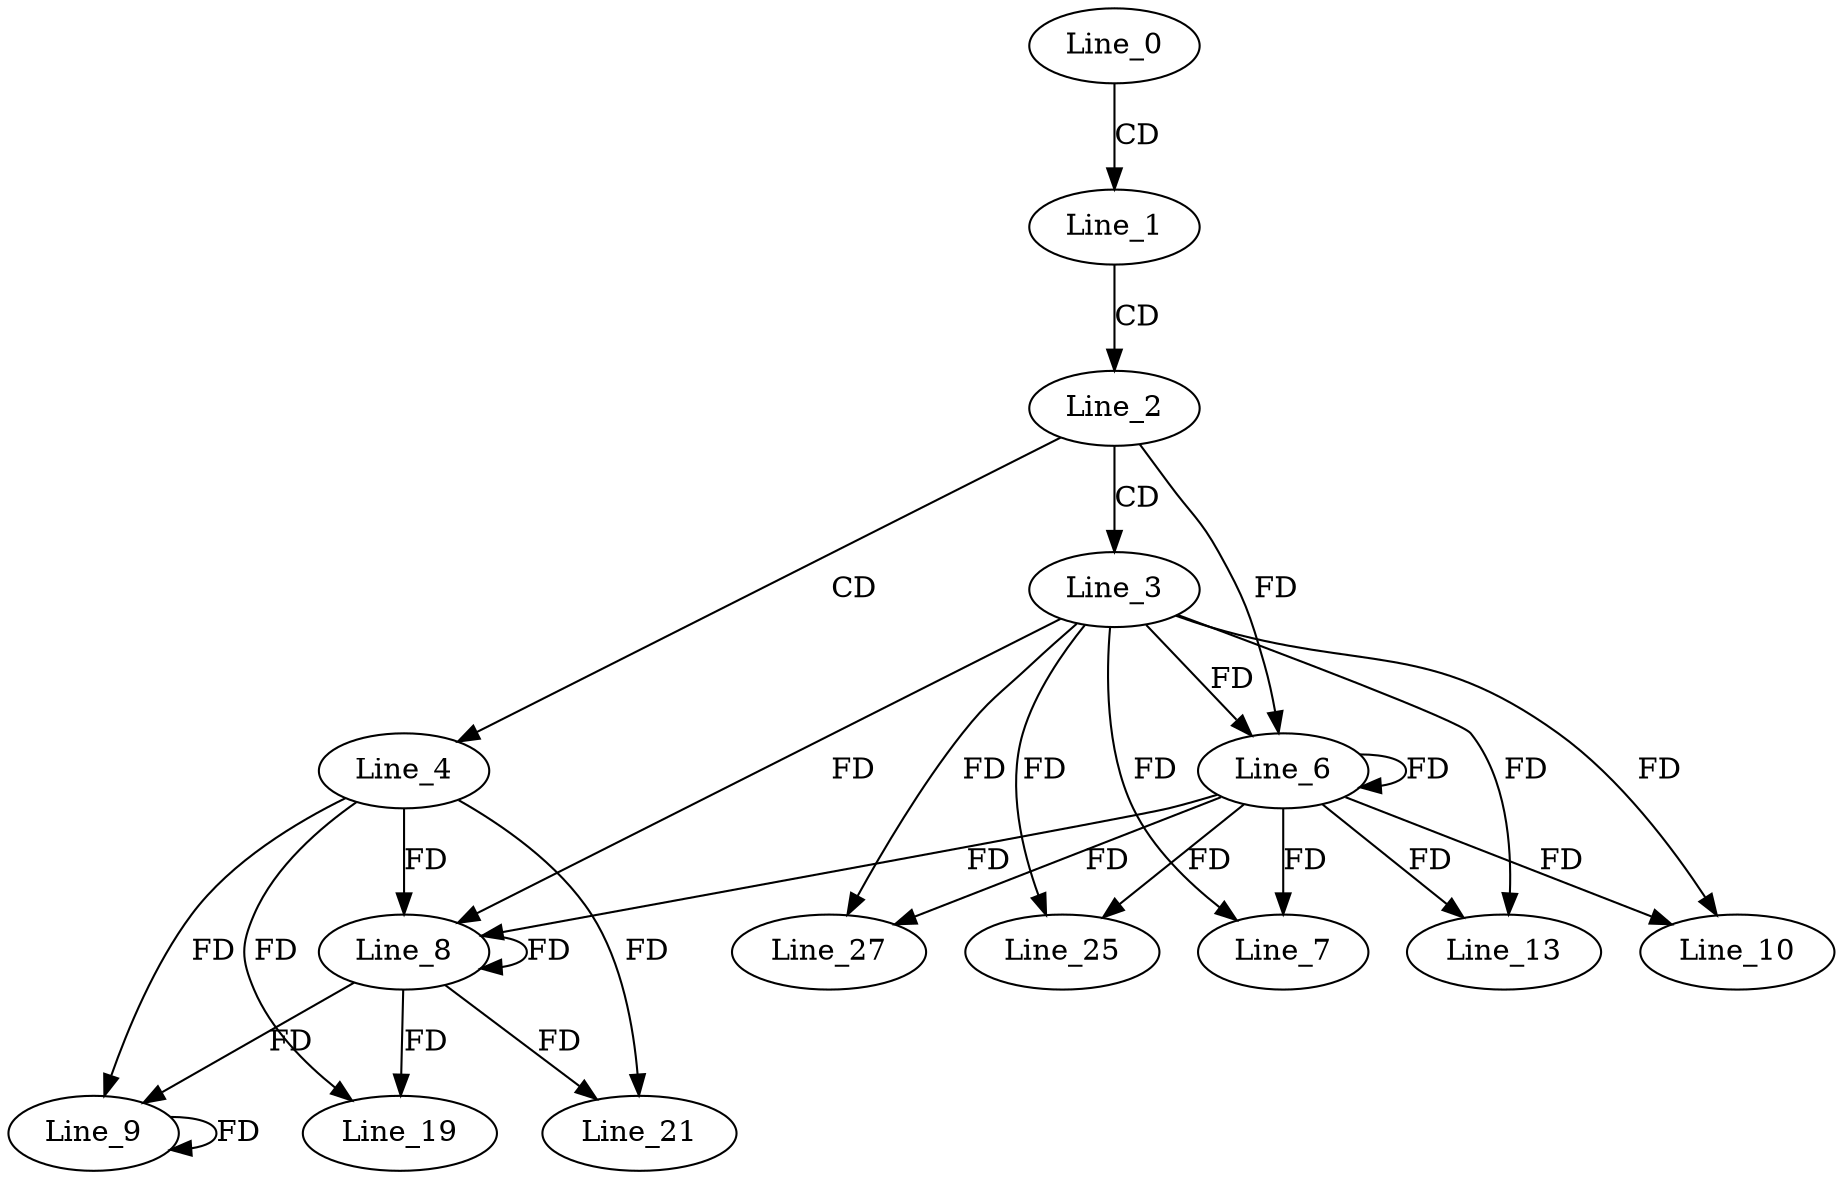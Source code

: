digraph G {
  Line_0;
  Line_1;
  Line_2;
  Line_3;
  Line_4;
  Line_6;
  Line_6;
  Line_7;
  Line_8;
  Line_8;
  Line_9;
  Line_9;
  Line_10;
  Line_13;
  Line_19;
  Line_21;
  Line_25;
  Line_27;
  Line_0 -> Line_1 [ label="CD" ];
  Line_1 -> Line_2 [ label="CD" ];
  Line_2 -> Line_3 [ label="CD" ];
  Line_2 -> Line_4 [ label="CD" ];
  Line_3 -> Line_6 [ label="FD" ];
  Line_6 -> Line_6 [ label="FD" ];
  Line_2 -> Line_6 [ label="FD" ];
  Line_3 -> Line_7 [ label="FD" ];
  Line_6 -> Line_7 [ label="FD" ];
  Line_4 -> Line_8 [ label="FD" ];
  Line_8 -> Line_8 [ label="FD" ];
  Line_3 -> Line_8 [ label="FD" ];
  Line_6 -> Line_8 [ label="FD" ];
  Line_4 -> Line_9 [ label="FD" ];
  Line_8 -> Line_9 [ label="FD" ];
  Line_9 -> Line_9 [ label="FD" ];
  Line_3 -> Line_10 [ label="FD" ];
  Line_6 -> Line_10 [ label="FD" ];
  Line_3 -> Line_13 [ label="FD" ];
  Line_6 -> Line_13 [ label="FD" ];
  Line_4 -> Line_19 [ label="FD" ];
  Line_8 -> Line_19 [ label="FD" ];
  Line_4 -> Line_21 [ label="FD" ];
  Line_8 -> Line_21 [ label="FD" ];
  Line_3 -> Line_25 [ label="FD" ];
  Line_6 -> Line_25 [ label="FD" ];
  Line_3 -> Line_27 [ label="FD" ];
  Line_6 -> Line_27 [ label="FD" ];
}

